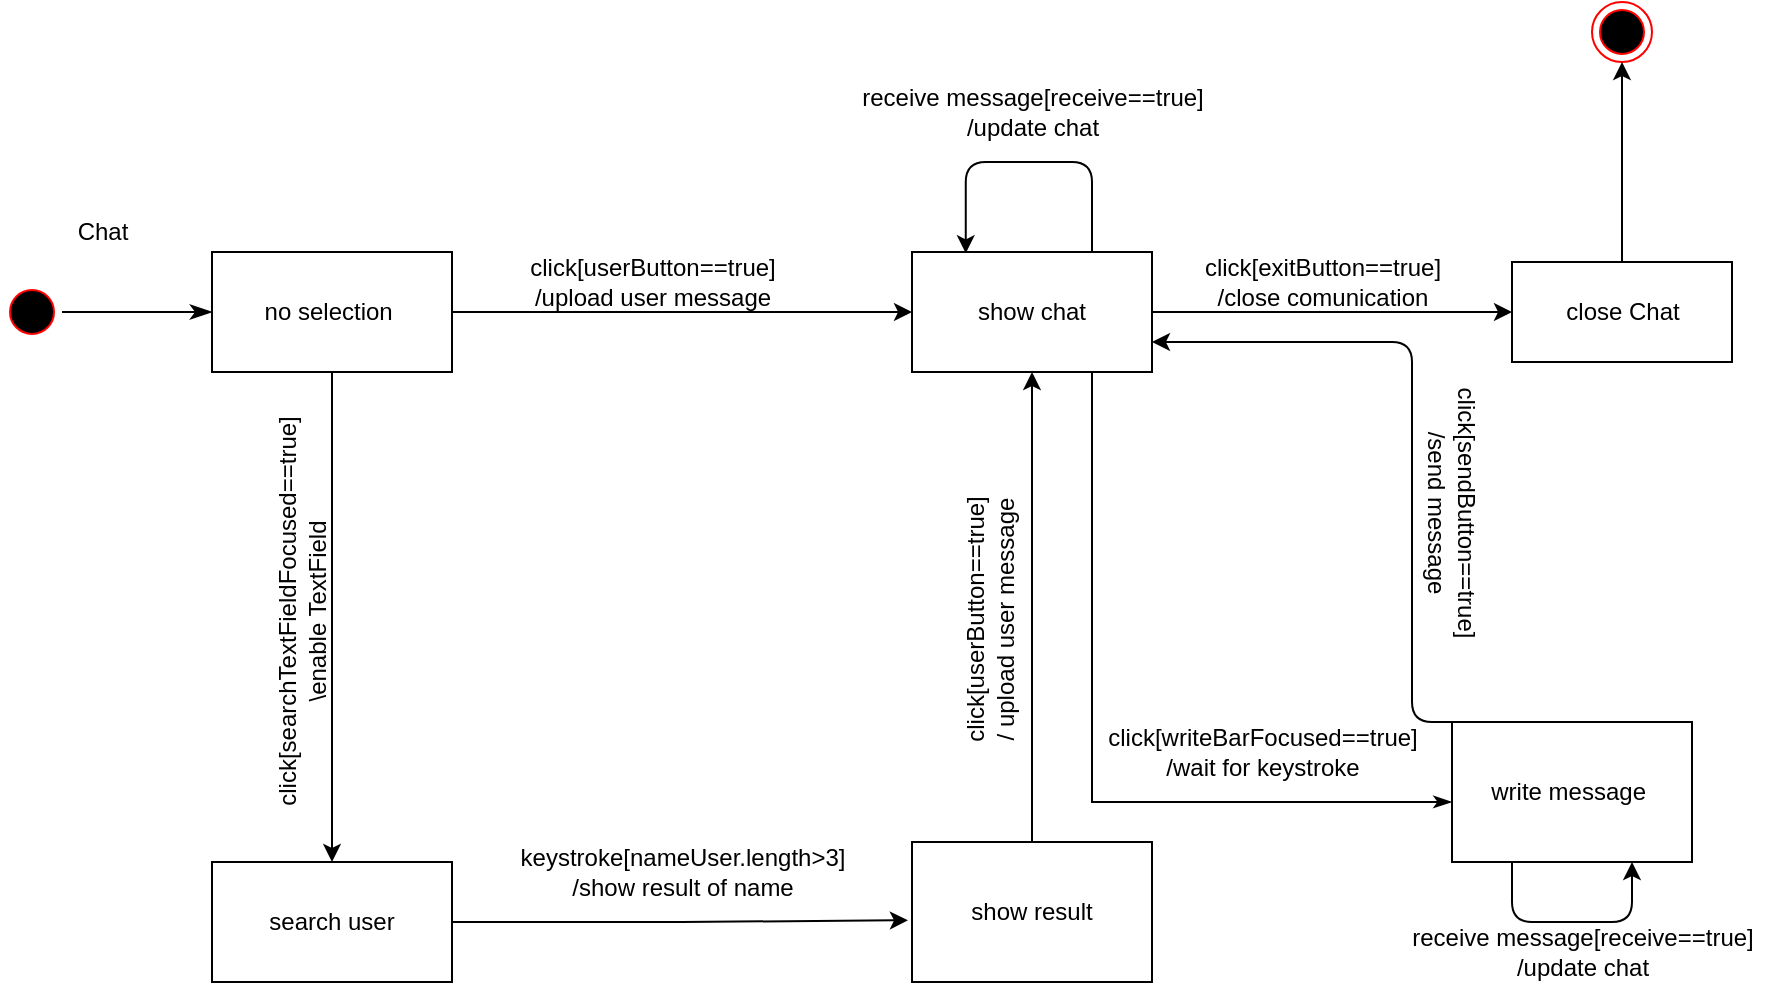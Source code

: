 <mxfile version="14.1.8" type="device"><diagram id="_-WjXb2SKzT6XSSY07Q9" name="Page-1"><mxGraphModel dx="1135" dy="586" grid="1" gridSize="10" guides="1" tooltips="1" connect="1" arrows="1" fold="1" page="1" pageScale="1" pageWidth="1169" pageHeight="827" math="0" shadow="0"><root><mxCell id="0"/><mxCell id="1" parent="0"/><mxCell id="vjHc_LKVIpnLe9morhP8-12" style="edgeStyle=orthogonalEdgeStyle;rounded=0;orthogonalLoop=1;jettySize=auto;html=1;" edge="1" parent="1" source="vjHc_LKVIpnLe9morhP8-1" target="vjHc_LKVIpnLe9morhP8-8"><mxGeometry relative="1" as="geometry"/></mxCell><mxCell id="vjHc_LKVIpnLe9morhP8-13" style="edgeStyle=orthogonalEdgeStyle;rounded=0;orthogonalLoop=1;jettySize=auto;html=1;" edge="1" parent="1" source="vjHc_LKVIpnLe9morhP8-1" target="vjHc_LKVIpnLe9morhP8-9"><mxGeometry relative="1" as="geometry"/></mxCell><mxCell id="vjHc_LKVIpnLe9morhP8-1" value="no selection&amp;nbsp;" style="rounded=0;whiteSpace=wrap;html=1;" vertex="1" parent="1"><mxGeometry x="130" y="215" width="120" height="60" as="geometry"/></mxCell><mxCell id="vjHc_LKVIpnLe9morhP8-3" value="" style="ellipse;html=1;shape=endState;fillColor=#000000;strokeColor=#ff0000;" vertex="1" parent="1"><mxGeometry x="820" y="90" width="30" height="30" as="geometry"/></mxCell><mxCell id="vjHc_LKVIpnLe9morhP8-4" value="" style="ellipse;html=1;shape=startState;fillColor=#000000;strokeColor=#ff0000;" vertex="1" parent="1"><mxGeometry x="25" y="230" width="30" height="30" as="geometry"/></mxCell><mxCell id="vjHc_LKVIpnLe9morhP8-5" value="" style="edgeStyle=orthogonalEdgeStyle;html=1;verticalAlign=bottom;endArrow=classicThin;endSize=8;entryX=0;entryY=0.5;entryDx=0;entryDy=0;endFill=1;exitX=1;exitY=0.5;exitDx=0;exitDy=0;" edge="1" source="vjHc_LKVIpnLe9morhP8-4" parent="1" target="vjHc_LKVIpnLe9morhP8-1"><mxGeometry relative="1" as="geometry"><mxPoint x="45" y="490" as="targetPoint"/><Array as="points"><mxPoint x="60" y="245"/><mxPoint x="60" y="245"/></Array></mxGeometry></mxCell><mxCell id="vjHc_LKVIpnLe9morhP8-6" value="Chat" style="text;html=1;align=center;verticalAlign=middle;resizable=0;points=[];autosize=1;" vertex="1" parent="1"><mxGeometry x="55" y="195" width="40" height="20" as="geometry"/></mxCell><mxCell id="vjHc_LKVIpnLe9morhP8-24" style="edgeStyle=orthogonalEdgeStyle;rounded=0;orthogonalLoop=1;jettySize=auto;html=1;exitX=1;exitY=0.5;exitDx=0;exitDy=0;entryX=0;entryY=0.5;entryDx=0;entryDy=0;" edge="1" parent="1" source="vjHc_LKVIpnLe9morhP8-8" target="vjHc_LKVIpnLe9morhP8-23"><mxGeometry relative="1" as="geometry"/></mxCell><mxCell id="vjHc_LKVIpnLe9morhP8-41" style="edgeStyle=orthogonalEdgeStyle;rounded=0;orthogonalLoop=1;jettySize=auto;html=1;exitX=0.75;exitY=1;exitDx=0;exitDy=0;entryX=-0.002;entryY=0.571;entryDx=0;entryDy=0;entryPerimeter=0;endArrow=classicThin;endFill=1;strokeColor=#000000;" edge="1" parent="1" source="vjHc_LKVIpnLe9morhP8-8" target="vjHc_LKVIpnLe9morhP8-40"><mxGeometry relative="1" as="geometry"/></mxCell><mxCell id="vjHc_LKVIpnLe9morhP8-8" value="show chat" style="rounded=0;whiteSpace=wrap;html=1;" vertex="1" parent="1"><mxGeometry x="480" y="215" width="120" height="60" as="geometry"/></mxCell><mxCell id="vjHc_LKVIpnLe9morhP8-14" style="edgeStyle=orthogonalEdgeStyle;rounded=0;orthogonalLoop=1;jettySize=auto;html=1;entryX=-0.017;entryY=0.559;entryDx=0;entryDy=0;entryPerimeter=0;" edge="1" parent="1" source="vjHc_LKVIpnLe9morhP8-9" target="vjHc_LKVIpnLe9morhP8-17"><mxGeometry relative="1" as="geometry"><mxPoint x="450" y="480" as="targetPoint"/></mxGeometry></mxCell><mxCell id="vjHc_LKVIpnLe9morhP8-9" value="search user" style="rounded=0;whiteSpace=wrap;html=1;" vertex="1" parent="1"><mxGeometry x="130" y="520" width="120" height="60" as="geometry"/></mxCell><mxCell id="vjHc_LKVIpnLe9morhP8-15" style="edgeStyle=orthogonalEdgeStyle;orthogonalLoop=1;jettySize=auto;html=1;exitX=0.5;exitY=0;exitDx=0;exitDy=0;strokeColor=none;rounded=0;" edge="1" parent="1" source="vjHc_LKVIpnLe9morhP8-8" target="vjHc_LKVIpnLe9morhP8-8"><mxGeometry relative="1" as="geometry"><Array as="points"><mxPoint x="480" y="180"/><mxPoint x="600" y="180"/><mxPoint x="600" y="280"/><mxPoint x="480" y="280"/></Array></mxGeometry></mxCell><mxCell id="vjHc_LKVIpnLe9morhP8-19" style="edgeStyle=orthogonalEdgeStyle;rounded=0;orthogonalLoop=1;jettySize=auto;html=1;entryX=0.5;entryY=1;entryDx=0;entryDy=0;" edge="1" parent="1" source="vjHc_LKVIpnLe9morhP8-17" target="vjHc_LKVIpnLe9morhP8-8"><mxGeometry relative="1" as="geometry"/></mxCell><mxCell id="vjHc_LKVIpnLe9morhP8-17" value="show result" style="rounded=0;whiteSpace=wrap;html=1;" vertex="1" parent="1"><mxGeometry x="480" y="510" width="120" height="70" as="geometry"/></mxCell><mxCell id="vjHc_LKVIpnLe9morhP8-25" style="edgeStyle=orthogonalEdgeStyle;rounded=0;orthogonalLoop=1;jettySize=auto;html=1;entryX=0.5;entryY=1;entryDx=0;entryDy=0;" edge="1" parent="1" source="vjHc_LKVIpnLe9morhP8-23" target="vjHc_LKVIpnLe9morhP8-3"><mxGeometry relative="1" as="geometry"/></mxCell><mxCell id="vjHc_LKVIpnLe9morhP8-23" value="close Chat" style="html=1;" vertex="1" parent="1"><mxGeometry x="780" y="220" width="110" height="50" as="geometry"/></mxCell><mxCell id="vjHc_LKVIpnLe9morhP8-30" value="click[userButton==true] &lt;br&gt;/upload user message" style="text;html=1;align=center;verticalAlign=middle;resizable=0;points=[];autosize=1;" vertex="1" parent="1"><mxGeometry x="280" y="215" width="140" height="30" as="geometry"/></mxCell><mxCell id="vjHc_LKVIpnLe9morhP8-31" value="click[searchTextFieldFocused==true]&lt;br&gt;\enable TextField" style="text;html=1;align=center;verticalAlign=middle;resizable=0;points=[];autosize=1;rotation=-90;" vertex="1" parent="1"><mxGeometry x="70" y="380" width="210" height="30" as="geometry"/></mxCell><mxCell id="vjHc_LKVIpnLe9morhP8-32" value="keystroke[nameUser.length&amp;gt;3]&lt;br&gt;/show result of name" style="text;html=1;align=center;verticalAlign=middle;resizable=0;points=[];autosize=1;" vertex="1" parent="1"><mxGeometry x="275" y="510" width="180" height="30" as="geometry"/></mxCell><mxCell id="vjHc_LKVIpnLe9morhP8-33" value="click[userButton==true]&lt;br&gt;/ upload user message" style="text;html=1;align=center;verticalAlign=middle;resizable=0;points=[];autosize=1;rotation=-90;" vertex="1" parent="1"><mxGeometry x="449" y="384" width="140" height="30" as="geometry"/></mxCell><mxCell id="vjHc_LKVIpnLe9morhP8-34" value="receive message[receive==true]&lt;br&gt;/update chat" style="text;html=1;align=center;verticalAlign=middle;resizable=0;points=[];autosize=1;" vertex="1" parent="1"><mxGeometry x="445" y="130" width="190" height="30" as="geometry"/></mxCell><mxCell id="vjHc_LKVIpnLe9morhP8-37" value="" style="edgeStyle=elbowEdgeStyle;elbow=horizontal;endArrow=classic;html=1;strokeColor=#000000;exitX=0.75;exitY=0;exitDx=0;exitDy=0;entryX=0.224;entryY=0.011;entryDx=0;entryDy=0;entryPerimeter=0;" edge="1" parent="1" source="vjHc_LKVIpnLe9morhP8-8" target="vjHc_LKVIpnLe9morhP8-8"><mxGeometry width="50" height="50" relative="1" as="geometry"><mxPoint x="360" y="340" as="sourcePoint"/><mxPoint x="410" y="290" as="targetPoint"/><Array as="points"><mxPoint x="507" y="170"/><mxPoint x="540" y="170"/></Array></mxGeometry></mxCell><mxCell id="vjHc_LKVIpnLe9morhP8-38" value="click[exitButton==true]&lt;br&gt;/close comunication" style="text;html=1;align=center;verticalAlign=middle;resizable=0;points=[];autosize=1;" vertex="1" parent="1"><mxGeometry x="620" y="215" width="130" height="30" as="geometry"/></mxCell><mxCell id="vjHc_LKVIpnLe9morhP8-40" value="write message&amp;nbsp;" style="rounded=0;whiteSpace=wrap;html=1;" vertex="1" parent="1"><mxGeometry x="750" y="450" width="120" height="70" as="geometry"/></mxCell><mxCell id="vjHc_LKVIpnLe9morhP8-43" value="click[writeBarFocused==true]&lt;br&gt;/wait for keystroke" style="text;html=1;align=center;verticalAlign=middle;resizable=0;points=[];autosize=1;" vertex="1" parent="1"><mxGeometry x="570" y="450" width="170" height="30" as="geometry"/></mxCell><mxCell id="vjHc_LKVIpnLe9morhP8-44" value="" style="edgeStyle=elbowEdgeStyle;elbow=horizontal;endArrow=classic;html=1;strokeColor=#000000;exitX=0.25;exitY=1;exitDx=0;exitDy=0;entryX=0.75;entryY=1;entryDx=0;entryDy=0;" edge="1" parent="1" source="vjHc_LKVIpnLe9morhP8-40" target="vjHc_LKVIpnLe9morhP8-40"><mxGeometry width="50" height="50" relative="1" as="geometry"><mxPoint x="360" y="330" as="sourcePoint"/><mxPoint x="410" y="280" as="targetPoint"/><Array as="points"><mxPoint x="800" y="550"/><mxPoint x="800" y="540"/><mxPoint x="820" y="500"/><mxPoint x="810" y="490"/><mxPoint x="810" y="510"/></Array></mxGeometry></mxCell><mxCell id="vjHc_LKVIpnLe9morhP8-45" value="receive message[receive==true]&lt;br&gt;/update chat" style="text;html=1;align=center;verticalAlign=middle;resizable=0;points=[];autosize=1;" vertex="1" parent="1"><mxGeometry x="720" y="550" width="190" height="30" as="geometry"/></mxCell><mxCell id="vjHc_LKVIpnLe9morhP8-46" value="" style="edgeStyle=elbowEdgeStyle;elbow=horizontal;endArrow=classic;html=1;strokeColor=#000000;exitX=0.5;exitY=0;exitDx=0;exitDy=0;" edge="1" parent="1" source="vjHc_LKVIpnLe9morhP8-40"><mxGeometry width="50" height="50" relative="1" as="geometry"><mxPoint x="360" y="330" as="sourcePoint"/><mxPoint x="600" y="260" as="targetPoint"/><Array as="points"><mxPoint x="730" y="370"/></Array></mxGeometry></mxCell><mxCell id="vjHc_LKVIpnLe9morhP8-47" value="click[sendButton==true]&lt;br&gt;/send message" style="text;html=1;align=center;verticalAlign=middle;resizable=0;points=[];autosize=1;rotation=90;" vertex="1" parent="1"><mxGeometry x="680" y="330" width="140" height="30" as="geometry"/></mxCell></root></mxGraphModel></diagram></mxfile>